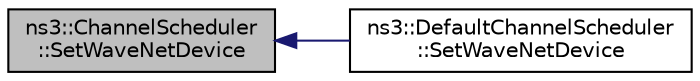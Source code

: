 digraph "ns3::ChannelScheduler::SetWaveNetDevice"
{
  edge [fontname="Helvetica",fontsize="10",labelfontname="Helvetica",labelfontsize="10"];
  node [fontname="Helvetica",fontsize="10",shape=record];
  rankdir="LR";
  Node1 [label="ns3::ChannelScheduler\l::SetWaveNetDevice",height=0.2,width=0.4,color="black", fillcolor="grey75", style="filled", fontcolor="black"];
  Node1 -> Node2 [dir="back",color="midnightblue",fontsize="10",style="solid"];
  Node2 [label="ns3::DefaultChannelScheduler\l::SetWaveNetDevice",height=0.2,width=0.4,color="black", fillcolor="white", style="filled",URL="$dd/dbb/classns3_1_1DefaultChannelScheduler.html#afb5ca3b14de96cef538ea60cd0e21cf5"];
}
